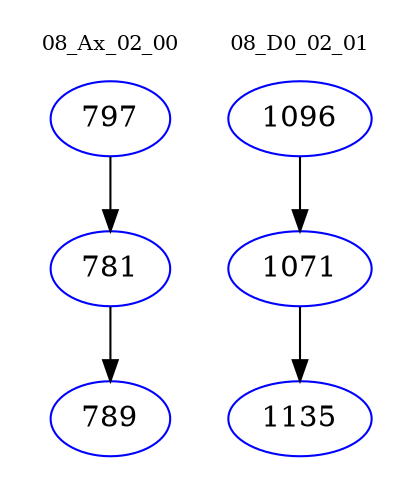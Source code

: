digraph{
subgraph cluster_0 {
color = white
label = "08_Ax_02_00";
fontsize=10;
T0_797 [label="797", color="blue"]
T0_797 -> T0_781 [color="black"]
T0_781 [label="781", color="blue"]
T0_781 -> T0_789 [color="black"]
T0_789 [label="789", color="blue"]
}
subgraph cluster_1 {
color = white
label = "08_D0_02_01";
fontsize=10;
T1_1096 [label="1096", color="blue"]
T1_1096 -> T1_1071 [color="black"]
T1_1071 [label="1071", color="blue"]
T1_1071 -> T1_1135 [color="black"]
T1_1135 [label="1135", color="blue"]
}
}
